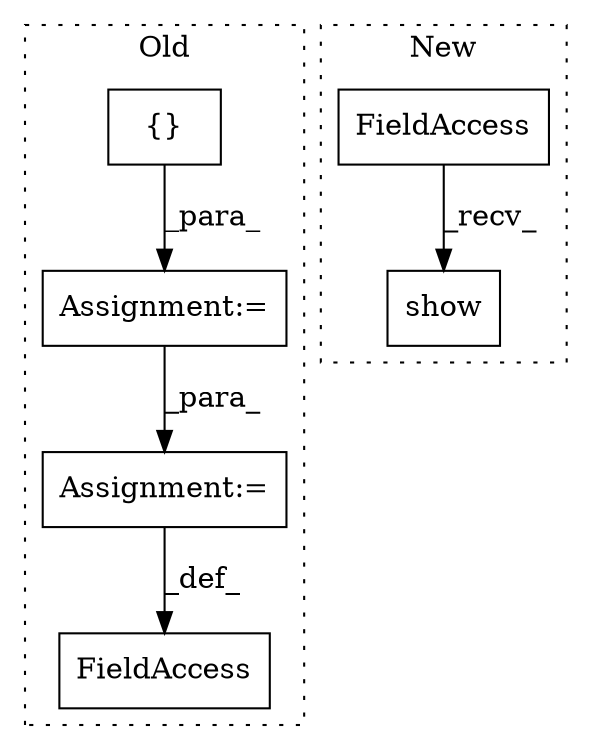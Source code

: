 digraph G {
subgraph cluster0 {
1 [label="{}" a="4" s="2297,2326" l="1,1" shape="box"];
4 [label="Assignment:=" a="7" s="2267" l="1" shape="box"];
5 [label="Assignment:=" a="7" s="2643" l="1" shape="box"];
6 [label="FieldAccess" a="22" s="2633" l="10" shape="box"];
label = "Old";
style="dotted";
}
subgraph cluster1 {
2 [label="show" a="32" s="1587" l="6" shape="box"];
3 [label="FieldAccess" a="22" s="1569" l="10" shape="box"];
label = "New";
style="dotted";
}
1 -> 4 [label="_para_"];
3 -> 2 [label="_recv_"];
4 -> 5 [label="_para_"];
5 -> 6 [label="_def_"];
}